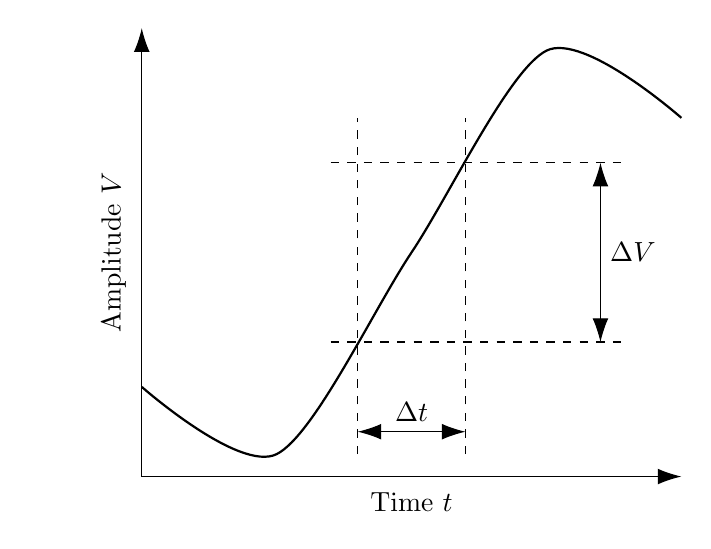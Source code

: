 \definecolor{kitgreen}{rgb}{0,0.588,0.51}
\definecolor{kitblue}{rgb}{0.275,0.392,0.667}
\usetikzlibrary{arrows.meta}
\pgfplotsset{compat=1.11}

\def\arrlen{3mm}
\def\arrwidth{2mm}
\usetikzlibrary{calc}
\begin{tikzpicture}
\begin{axis}[%
axis lines=left, xtick=\empty, ytick=\empty,
xmin=0,
xmax=1,
ymin=0,
ymax=1,
ylabel={Amplitude $V$},
xlabel={Time $t$},
axis background/.style={fill=white},
axis line style={-{Latex[length=\arrlen,width=\arrwidth]}},
clip=false,
]

\addplot [thick,color=black,smooth]
  table[row sep=crcr]{%
0 0.2\\
0.25 0.05\\
0.5 0.5\\
0.75 0.95\\
1 0.8\\
};

\draw[dashed] (0.4,0.05) -- (0.4,0.8);
\draw[dashed]  (0.6,0.05) -- (0.6,0.8);
\draw[dashed]  (0.35,0.7) -- (0.9,0.7);
\draw[dashed]  (0.35,0.3) -- (0.9,0.3);

\draw[{Latex[length=\arrlen,width=\arrwidth]}-{Latex[length=\arrlen,width=\arrwidth]}] (0.4,0.1) -- node[anchor=south] {$\Delta t$} (0.6,0.1);
\draw[{Latex[length=\arrlen,width=\arrwidth]}-{Latex[length=\arrlen,width=\arrwidth]}] (0.85,0.3) -- node[anchor=west] {$\Delta V$} (0.85,0.7);
\end{axis}
\end{tikzpicture}
